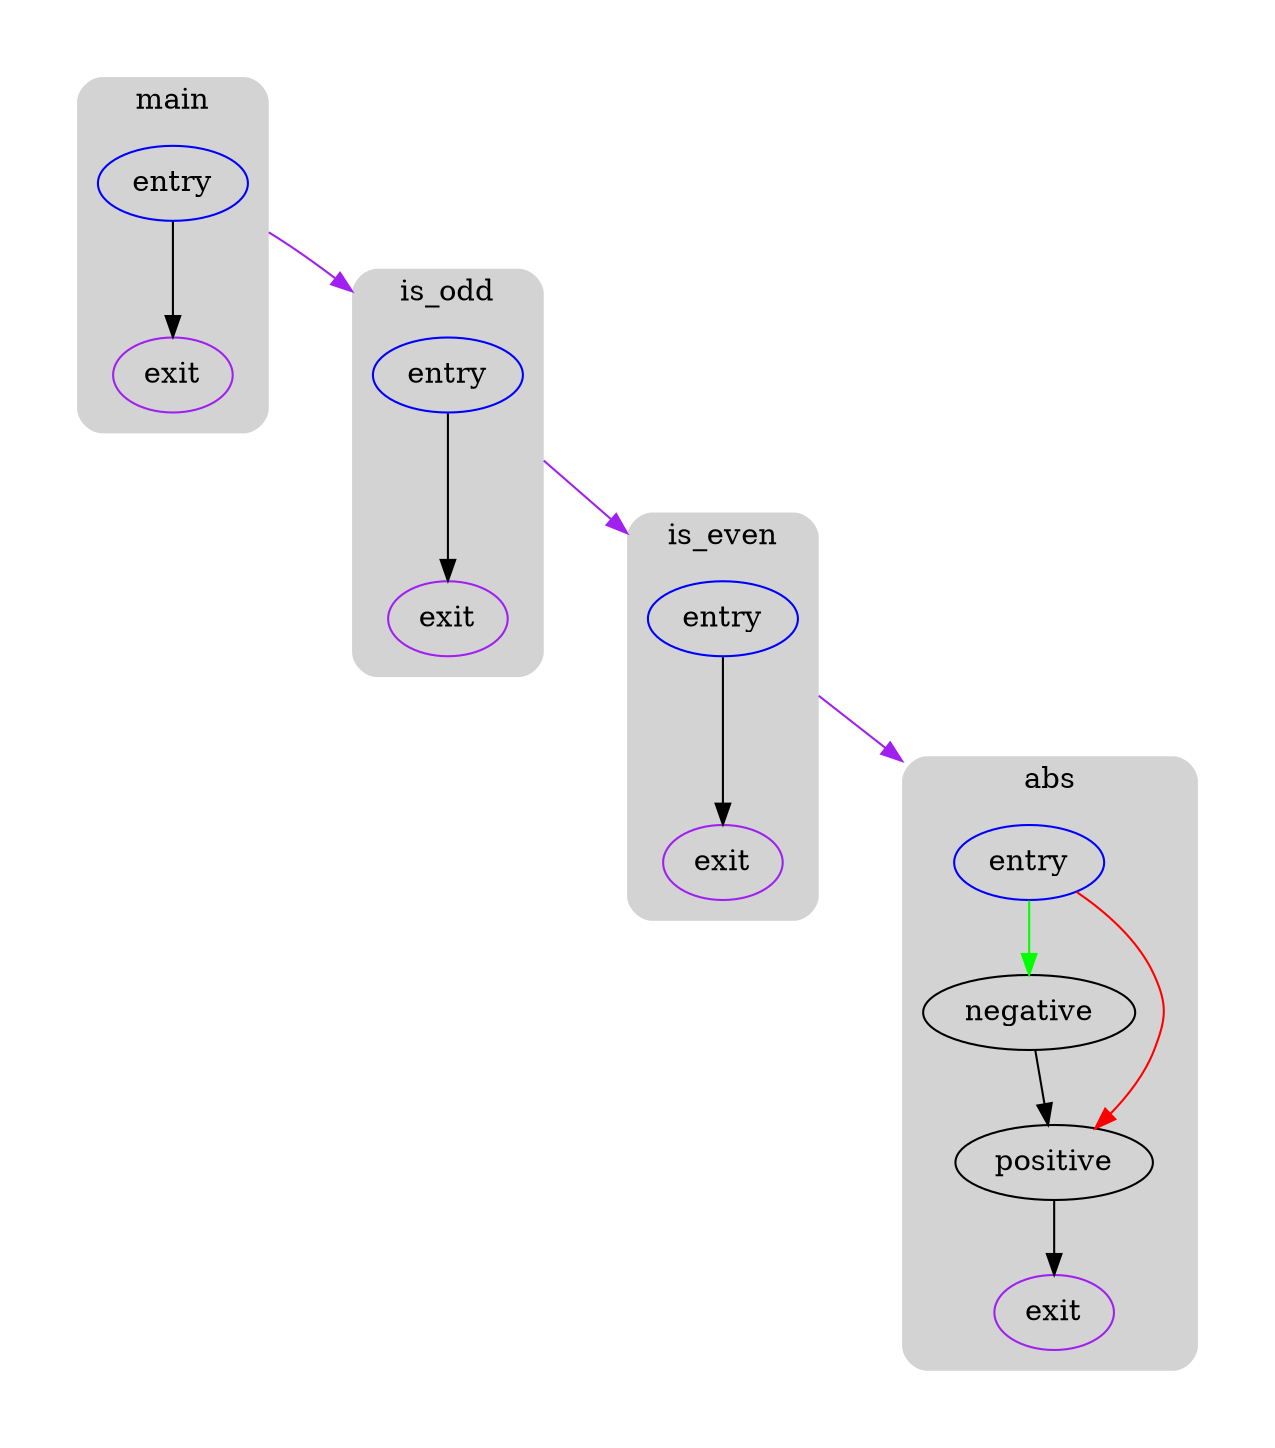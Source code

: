 digraph G {
  compound=true
  subgraph cluster_ {
    peripheries=0
    margin=10
    subgraph cluster_0_wrapper {
      peripheries=0
      margin=15
      subgraph cluster_0 {
        label="main"
        color=darkgray
        style=rounded
        bgcolor=lightgray
        margin=10
        cluster_0_0[label="entry",shape=oval,color=blue,rank=source]
        cluster_0_exit[label=exit,color=purple,rank=sink]
        cluster_0_0 -> cluster_0_exit [color=black]
      }
    }
    subgraph cluster_1_wrapper {
      peripheries=0
      margin=15
      subgraph cluster_1 {
        label="abs"
        color=darkgray
        style=rounded
        bgcolor=lightgray
        margin=10
        cluster_1_0[label="entry",shape=oval,color=blue,rank=source]
        cluster_1_1[label="negative",shape=oval]
        cluster_1_2[label="positive",shape=oval]
        cluster_1_exit[label=exit,color=purple,rank=sink]
        cluster_1_0 -> cluster_1_1 [color=green]
        cluster_1_0 -> cluster_1_2 [color=red]
        cluster_1_1 -> cluster_1_2
        cluster_1_2 -> cluster_1_exit [color=black]
      }
    }
    subgraph cluster_2_wrapper {
      peripheries=0
      margin=15
      subgraph cluster_2 {
        label="is_even"
        color=darkgray
        style=rounded
        bgcolor=lightgray
        margin=10
        cluster_2_0[label="entry",shape=oval,color=blue,rank=source]
        cluster_2_exit[label=exit,color=purple,rank=sink]
        cluster_2_0 -> cluster_2_exit [color=black]
      }
    }
    subgraph cluster_3_wrapper {
      peripheries=0
      margin=15
      subgraph cluster_3 {
        label="is_odd"
        color=darkgray
        style=rounded
        bgcolor=lightgray
        margin=10
        cluster_3_0[label="entry",shape=oval,color=blue,rank=source]
        cluster_3_exit[label=exit,color=purple,rank=sink]
        cluster_3_0 -> cluster_3_exit [color=black]
      }
    }
    cluster_0_0 -> cluster_3_0 [color=purple,lhead=cluster_3,ltail=cluster_0]
    cluster_2_0 -> cluster_1_0 [color=purple,lhead=cluster_1,ltail=cluster_2]
    cluster_3_0 -> cluster_2_0 [color=purple,lhead=cluster_2,ltail=cluster_3]
  }
}
